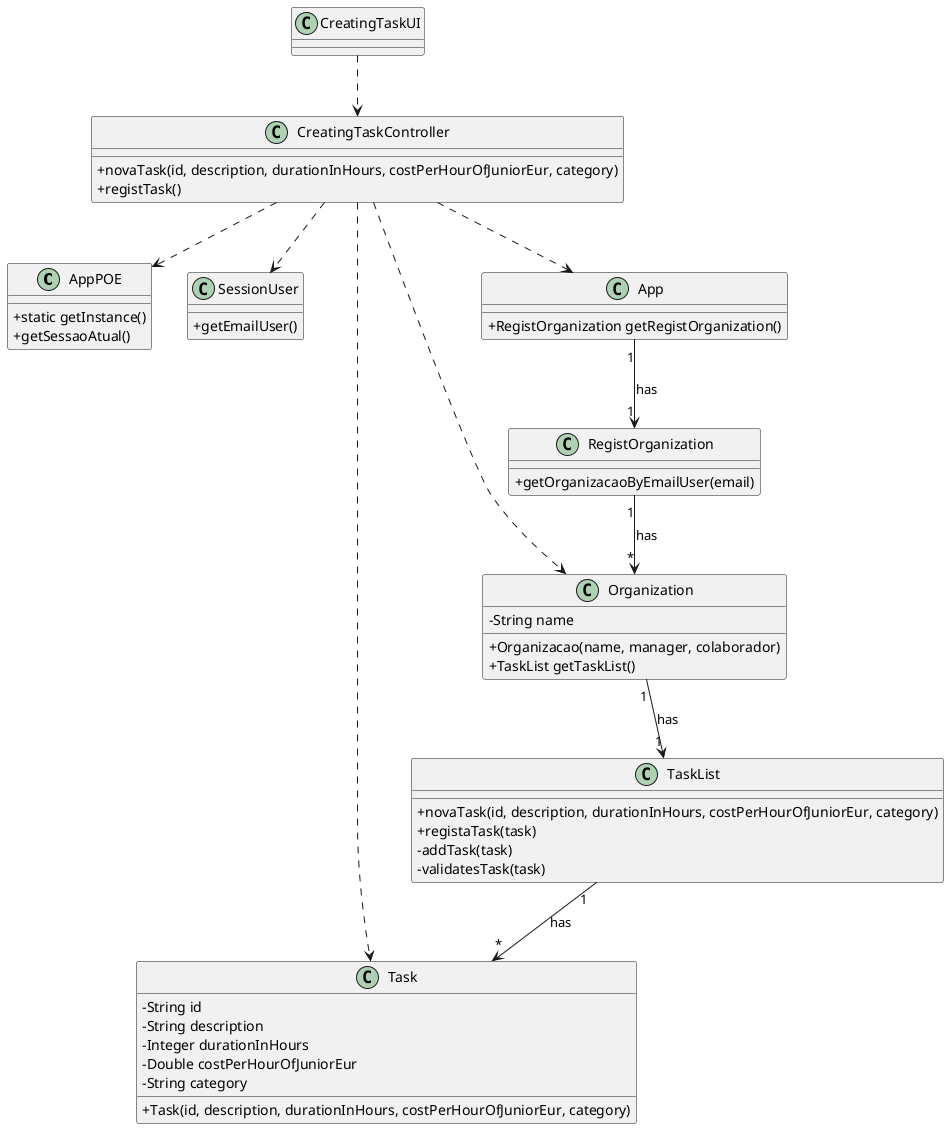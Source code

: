 @startuml
skinparam classAttributeIconSize 0

class AppPOE{
  +static getInstance()
  +getSessaoAtual()
}

class SessionUser{
  +getEmailUser()
}

class Task {
        - String id
        - String description
        - Integer durationInHours
        - Double costPerHourOfJuniorEur
        - String category
  +Task(id, description, durationInHours, costPerHourOfJuniorEur, category)
}


class Organization {
        - String name
  +Organizacao(name, manager, colaborador)
  +TaskList getTaskList()
}

class TaskList {
  +novaTask(id, description, durationInHours, costPerHourOfJuniorEur, category)
  +registaTask(task)
  -addTask(task)
  -validatesTask(task)
}

class App{
  +RegistOrganization getRegistOrganization()
}

class RegistOrganization {
  +getOrganizacaoByEmailUser(email)
}

class CreatingTaskController {
  +novaTask(id, description, durationInHours, costPerHourOfJuniorEur, category)
  +registTask()
}

class CreatingTaskUI {

}

CreatingTaskUI ..> CreatingTaskController
CreatingTaskController ..> App
CreatingTaskController ..> Task
CreatingTaskController ..> Organization
CreatingTaskController ..> AppPOE
CreatingTaskController ..> SessionUser
App "1" --> "1" RegistOrganization : has
RegistOrganization "1" --> "*" Organization : has
Organization "1" --> "1" TaskList : has
TaskList "1" --> "*" Task : has


@enduml
